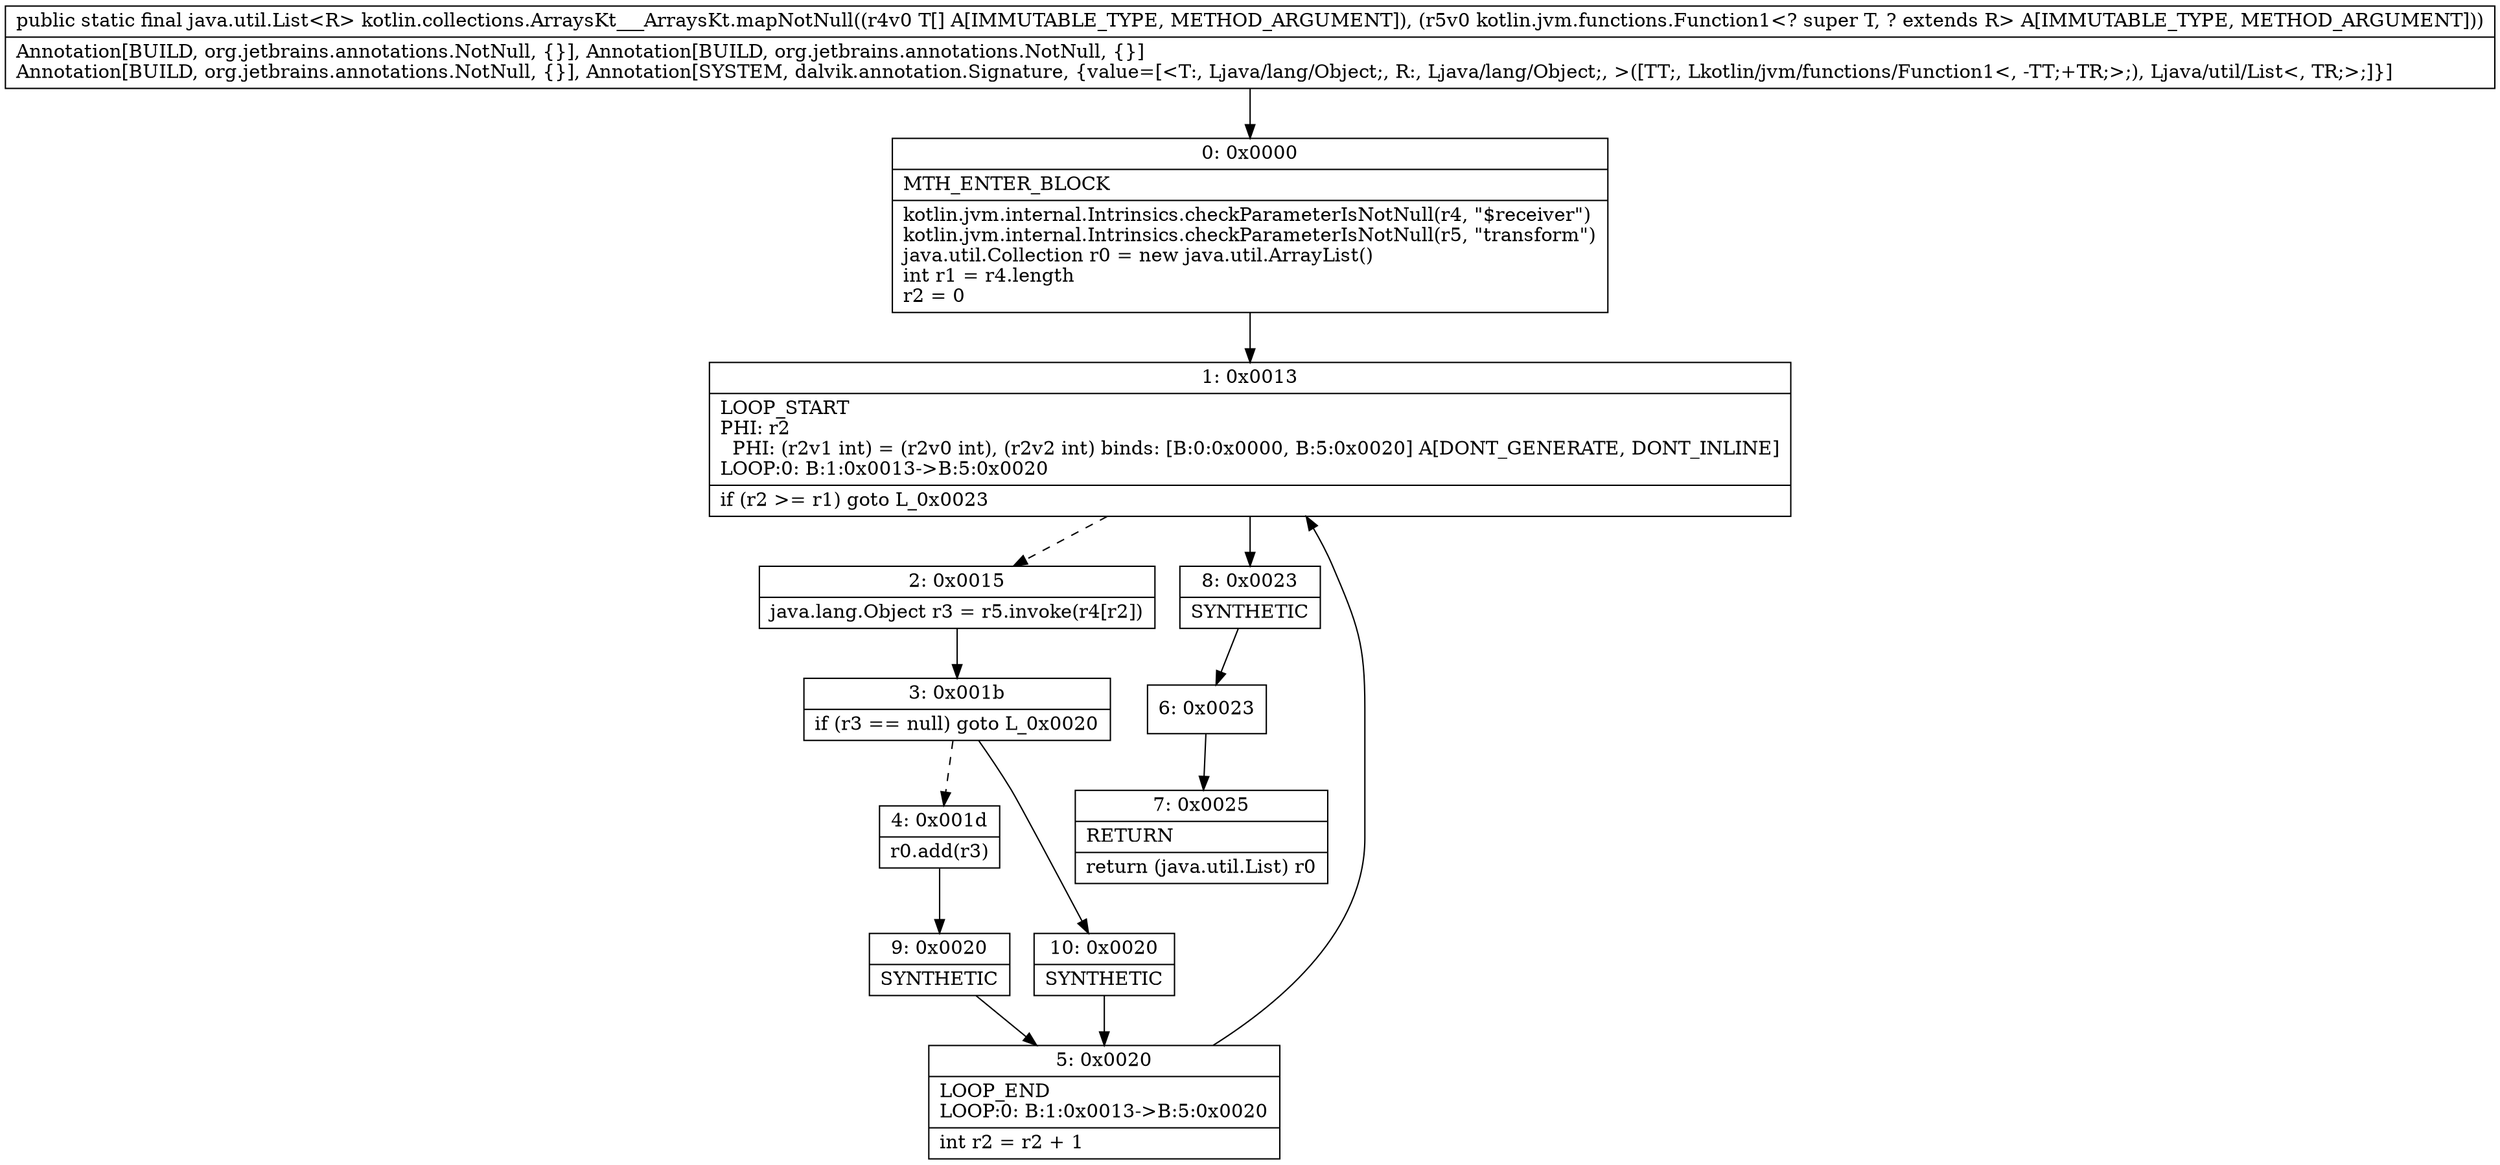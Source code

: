 digraph "CFG forkotlin.collections.ArraysKt___ArraysKt.mapNotNull([Ljava\/lang\/Object;Lkotlin\/jvm\/functions\/Function1;)Ljava\/util\/List;" {
Node_0 [shape=record,label="{0\:\ 0x0000|MTH_ENTER_BLOCK\l|kotlin.jvm.internal.Intrinsics.checkParameterIsNotNull(r4, \"$receiver\")\lkotlin.jvm.internal.Intrinsics.checkParameterIsNotNull(r5, \"transform\")\ljava.util.Collection r0 = new java.util.ArrayList()\lint r1 = r4.length\lr2 = 0\l}"];
Node_1 [shape=record,label="{1\:\ 0x0013|LOOP_START\lPHI: r2 \l  PHI: (r2v1 int) = (r2v0 int), (r2v2 int) binds: [B:0:0x0000, B:5:0x0020] A[DONT_GENERATE, DONT_INLINE]\lLOOP:0: B:1:0x0013\-\>B:5:0x0020\l|if (r2 \>= r1) goto L_0x0023\l}"];
Node_2 [shape=record,label="{2\:\ 0x0015|java.lang.Object r3 = r5.invoke(r4[r2])\l}"];
Node_3 [shape=record,label="{3\:\ 0x001b|if (r3 == null) goto L_0x0020\l}"];
Node_4 [shape=record,label="{4\:\ 0x001d|r0.add(r3)\l}"];
Node_5 [shape=record,label="{5\:\ 0x0020|LOOP_END\lLOOP:0: B:1:0x0013\-\>B:5:0x0020\l|int r2 = r2 + 1\l}"];
Node_6 [shape=record,label="{6\:\ 0x0023}"];
Node_7 [shape=record,label="{7\:\ 0x0025|RETURN\l|return (java.util.List) r0\l}"];
Node_8 [shape=record,label="{8\:\ 0x0023|SYNTHETIC\l}"];
Node_9 [shape=record,label="{9\:\ 0x0020|SYNTHETIC\l}"];
Node_10 [shape=record,label="{10\:\ 0x0020|SYNTHETIC\l}"];
MethodNode[shape=record,label="{public static final java.util.List\<R\> kotlin.collections.ArraysKt___ArraysKt.mapNotNull((r4v0 T[] A[IMMUTABLE_TYPE, METHOD_ARGUMENT]), (r5v0 kotlin.jvm.functions.Function1\<? super T, ? extends R\> A[IMMUTABLE_TYPE, METHOD_ARGUMENT]))  | Annotation[BUILD, org.jetbrains.annotations.NotNull, \{\}], Annotation[BUILD, org.jetbrains.annotations.NotNull, \{\}]\lAnnotation[BUILD, org.jetbrains.annotations.NotNull, \{\}], Annotation[SYSTEM, dalvik.annotation.Signature, \{value=[\<T:, Ljava\/lang\/Object;, R:, Ljava\/lang\/Object;, \>([TT;, Lkotlin\/jvm\/functions\/Function1\<, \-TT;+TR;\>;), Ljava\/util\/List\<, TR;\>;]\}]\l}"];
MethodNode -> Node_0;
Node_0 -> Node_1;
Node_1 -> Node_2[style=dashed];
Node_1 -> Node_8;
Node_2 -> Node_3;
Node_3 -> Node_4[style=dashed];
Node_3 -> Node_10;
Node_4 -> Node_9;
Node_5 -> Node_1;
Node_6 -> Node_7;
Node_8 -> Node_6;
Node_9 -> Node_5;
Node_10 -> Node_5;
}

